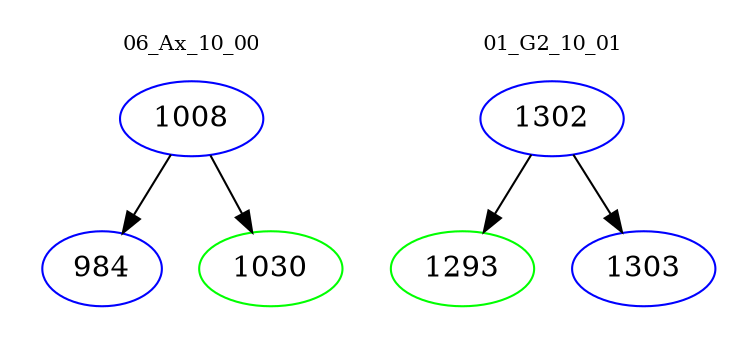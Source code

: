 digraph{
subgraph cluster_0 {
color = white
label = "06_Ax_10_00";
fontsize=10;
T0_1008 [label="1008", color="blue"]
T0_1008 -> T0_984 [color="black"]
T0_984 [label="984", color="blue"]
T0_1008 -> T0_1030 [color="black"]
T0_1030 [label="1030", color="green"]
}
subgraph cluster_1 {
color = white
label = "01_G2_10_01";
fontsize=10;
T1_1302 [label="1302", color="blue"]
T1_1302 -> T1_1293 [color="black"]
T1_1293 [label="1293", color="green"]
T1_1302 -> T1_1303 [color="black"]
T1_1303 [label="1303", color="blue"]
}
}

